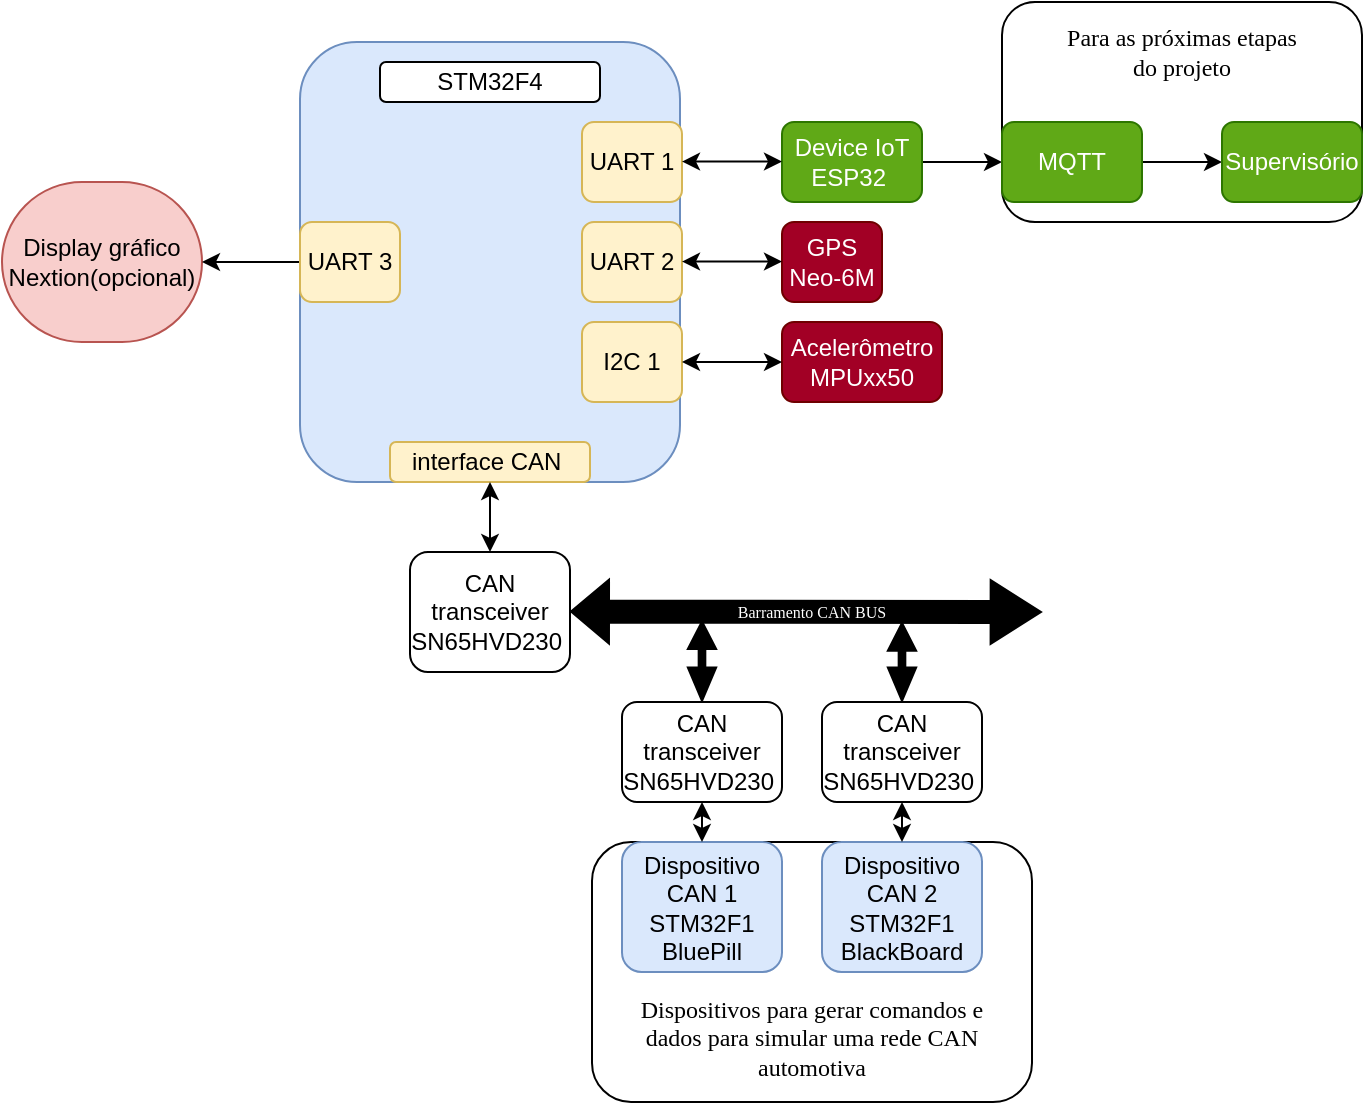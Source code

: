 <mxfile version="20.5.2" type="github">
  <diagram id="FBCnK5mgxSPIJ93Y-hrB" name="Página-1">
    <mxGraphModel dx="2221" dy="554" grid="1" gridSize="10" guides="1" tooltips="1" connect="1" arrows="1" fold="1" page="1" pageScale="1" pageWidth="827" pageHeight="1169" math="0" shadow="0">
      <root>
        <mxCell id="0" />
        <mxCell id="1" parent="0" />
        <mxCell id="XjZveepG56oEctiiL1kZ-1" value="" style="rounded=1;whiteSpace=wrap;html=1;fillColor=#dae8fc;strokeColor=#6c8ebf;" vertex="1" parent="1">
          <mxGeometry x="119" y="120" width="190" height="220" as="geometry" />
        </mxCell>
        <mxCell id="XjZveepG56oEctiiL1kZ-2" value="STM32F4" style="rounded=1;whiteSpace=wrap;html=1;" vertex="1" parent="1">
          <mxGeometry x="159" y="130" width="110" height="20" as="geometry" />
        </mxCell>
        <mxCell id="QWPWfIlzJYTak63aH7c0-41" value="&lt;div style=&quot;&quot;&gt;&lt;br&gt;&lt;/div&gt;&lt;div style=&quot;&quot;&gt;&lt;br&gt;&lt;/div&gt;" style="rounded=1;whiteSpace=wrap;html=1;labelBackgroundColor=none;fontFamily=Verdana;fontColor=#FFFFFF;gradientColor=none;align=center;" parent="1" vertex="1">
          <mxGeometry x="265" y="520" width="220" height="130" as="geometry" />
        </mxCell>
        <mxCell id="QWPWfIlzJYTak63aH7c0-39" value="&lt;div style=&quot;&quot;&gt;&lt;br&gt;&lt;/div&gt;&lt;div style=&quot;&quot;&gt;&lt;br&gt;&lt;/div&gt;" style="rounded=1;whiteSpace=wrap;html=1;labelBackgroundColor=none;fontFamily=Verdana;fontColor=#FFFFFF;gradientColor=none;align=center;" parent="1" vertex="1">
          <mxGeometry x="470" y="100" width="180" height="110" as="geometry" />
        </mxCell>
        <mxCell id="QWPWfIlzJYTak63aH7c0-3" value="interface CAN&amp;nbsp;" style="rounded=1;whiteSpace=wrap;html=1;fillColor=#fff2cc;strokeColor=#d6b656;" parent="1" vertex="1">
          <mxGeometry x="164" y="320" width="100" height="20" as="geometry" />
        </mxCell>
        <mxCell id="QWPWfIlzJYTak63aH7c0-4" value="Display gráfico Nextion(opcional)" style="rounded=1;whiteSpace=wrap;html=1;fillColor=#f8cecc;strokeColor=#b85450;arcSize=50;" parent="1" vertex="1">
          <mxGeometry x="-30" y="190" width="100" height="80" as="geometry" />
        </mxCell>
        <mxCell id="QWPWfIlzJYTak63aH7c0-5" value="UART 2" style="rounded=1;whiteSpace=wrap;html=1;fillColor=#fff2cc;strokeColor=#d6b656;" parent="1" vertex="1">
          <mxGeometry x="260" y="210" width="50" height="40" as="geometry" />
        </mxCell>
        <mxCell id="QWPWfIlzJYTak63aH7c0-9" value="GPS Neo-6M" style="rounded=1;whiteSpace=wrap;html=1;fillColor=#a20025;fontColor=#ffffff;strokeColor=#6F0000;" parent="1" vertex="1">
          <mxGeometry x="360" y="210" width="50" height="40" as="geometry" />
        </mxCell>
        <mxCell id="QWPWfIlzJYTak63aH7c0-13" value="I2C 1" style="rounded=1;whiteSpace=wrap;html=1;fillColor=#fff2cc;strokeColor=#d6b656;" parent="1" vertex="1">
          <mxGeometry x="260" y="260" width="50" height="40" as="geometry" />
        </mxCell>
        <mxCell id="QWPWfIlzJYTak63aH7c0-14" value="Acelerômetro MPUxx50" style="rounded=1;whiteSpace=wrap;html=1;fillColor=#a20025;fontColor=#ffffff;strokeColor=#6F0000;" parent="1" vertex="1">
          <mxGeometry x="360" y="260" width="80" height="40" as="geometry" />
        </mxCell>
        <mxCell id="QWPWfIlzJYTak63aH7c0-16" value="UART 1" style="rounded=1;whiteSpace=wrap;html=1;fillColor=#fff2cc;strokeColor=#d6b656;" parent="1" vertex="1">
          <mxGeometry x="260" y="160" width="50" height="40" as="geometry" />
        </mxCell>
        <mxCell id="QWPWfIlzJYTak63aH7c0-36" value="" style="edgeStyle=orthogonalEdgeStyle;rounded=0;orthogonalLoop=1;jettySize=auto;html=1;fontFamily=Verdana;fontColor=#FFFFFF;fillColor=#000000;" parent="1" source="QWPWfIlzJYTak63aH7c0-17" target="QWPWfIlzJYTak63aH7c0-35" edge="1">
          <mxGeometry relative="1" as="geometry" />
        </mxCell>
        <mxCell id="QWPWfIlzJYTak63aH7c0-17" value="Device IoT&lt;br&gt;ESP32&amp;nbsp;" style="rounded=1;whiteSpace=wrap;html=1;fillColor=#60a917;strokeColor=#2D7600;fontColor=#ffffff;" parent="1" vertex="1">
          <mxGeometry x="360" y="160" width="70" height="40" as="geometry" />
        </mxCell>
        <mxCell id="QWPWfIlzJYTak63aH7c0-19" value="CAN transceiver&lt;br&gt;SN65HVD230&amp;nbsp;" style="rounded=1;whiteSpace=wrap;html=1;gradientColor=none;" parent="1" vertex="1">
          <mxGeometry x="174" y="375" width="80" height="60" as="geometry" />
        </mxCell>
        <mxCell id="QWPWfIlzJYTak63aH7c0-21" value="" style="shape=flexArrow;endArrow=classic;startArrow=classic;html=1;rounded=0;fillColor=#000000;width=10.952;endSize=8.062;" parent="1" edge="1">
          <mxGeometry width="100" height="100" relative="1" as="geometry">
            <mxPoint x="254" y="404.76" as="sourcePoint" />
            <mxPoint x="490" y="405" as="targetPoint" />
          </mxGeometry>
        </mxCell>
        <mxCell id="QWPWfIlzJYTak63aH7c0-23" value="&lt;p style=&quot;line-height: 0;&quot;&gt;&lt;br&gt;&lt;/p&gt;" style="edgeLabel;html=1;align=center;verticalAlign=middle;resizable=0;points=[];fontColor=#FFFFFF;labelBackgroundColor=#000000;fontFamily=Verdana;" parent="QWPWfIlzJYTak63aH7c0-21" vertex="1" connectable="0">
          <mxGeometry x="0.23" y="1" relative="1" as="geometry">
            <mxPoint x="-29" y="1" as="offset" />
          </mxGeometry>
        </mxCell>
        <mxCell id="QWPWfIlzJYTak63aH7c0-25" value="Dispositivo&lt;br&gt;CAN 1&lt;br&gt;STM32F1&lt;br&gt;BluePill" style="rounded=1;whiteSpace=wrap;html=1;fillColor=#dae8fc;strokeColor=#6c8ebf;" parent="1" vertex="1">
          <mxGeometry x="280" y="520" width="80" height="65" as="geometry" />
        </mxCell>
        <mxCell id="QWPWfIlzJYTak63aH7c0-27" value="" style="shape=flexArrow;endArrow=classic;startArrow=classic;html=1;rounded=0;fontFamily=Verdana;fontColor=#FFFFFF;fillColor=#000000;width=3.333;endSize=4.271;endWidth=9.841;startWidth=9.841;startSize=5.252;entryX=0;entryY=0.641;entryDx=0;entryDy=0;entryPerimeter=0;exitX=0.5;exitY=0;exitDx=0;exitDy=0;" parent="1" target="QWPWfIlzJYTak63aH7c0-42" edge="1" source="QWPWfIlzJYTak63aH7c0-45">
          <mxGeometry width="100" height="100" relative="1" as="geometry">
            <mxPoint x="320" y="470" as="sourcePoint" />
            <mxPoint x="320" y="400" as="targetPoint" />
          </mxGeometry>
        </mxCell>
        <mxCell id="QWPWfIlzJYTak63aH7c0-29" value="Dispositivo&lt;br&gt;CAN 2 STM32F1&lt;br&gt;BlackBoard" style="rounded=1;whiteSpace=wrap;html=1;fillColor=#dae8fc;strokeColor=#6c8ebf;" parent="1" vertex="1">
          <mxGeometry x="380" y="520" width="80" height="65" as="geometry" />
        </mxCell>
        <mxCell id="QWPWfIlzJYTak63aH7c0-30" value="" style="shape=flexArrow;endArrow=classic;startArrow=classic;html=1;rounded=0;fontFamily=Verdana;fontColor=#FFFFFF;fillColor=#000000;width=3.333;endSize=4.271;endWidth=9.841;startWidth=9.841;startSize=5.252;exitX=0.5;exitY=0;exitDx=0;exitDy=0;" parent="1" edge="1" source="QWPWfIlzJYTak63aH7c0-46">
          <mxGeometry width="100" height="100" relative="1" as="geometry">
            <mxPoint x="420" y="470.0" as="sourcePoint" />
            <mxPoint x="420" y="410" as="targetPoint" />
          </mxGeometry>
        </mxCell>
        <mxCell id="QWPWfIlzJYTak63aH7c0-34" value="Dispositivos para gerar comandos e dados para simular uma rede CAN automotiva" style="text;html=1;align=center;verticalAlign=middle;whiteSpace=wrap;rounded=0;labelBackgroundColor=none;fontFamily=Verdana;" parent="1" vertex="1">
          <mxGeometry x="285" y="585" width="180" height="65" as="geometry" />
        </mxCell>
        <mxCell id="QWPWfIlzJYTak63aH7c0-38" value="" style="edgeStyle=orthogonalEdgeStyle;rounded=0;orthogonalLoop=1;jettySize=auto;html=1;fontFamily=Verdana;fontColor=#FFFFFF;fillColor=#000000;" parent="1" source="QWPWfIlzJYTak63aH7c0-35" target="QWPWfIlzJYTak63aH7c0-37" edge="1">
          <mxGeometry relative="1" as="geometry" />
        </mxCell>
        <mxCell id="QWPWfIlzJYTak63aH7c0-35" value="MQTT" style="rounded=1;whiteSpace=wrap;html=1;fillColor=#60a917;strokeColor=#2D7600;fontColor=#ffffff;" parent="1" vertex="1">
          <mxGeometry x="470" y="160" width="70" height="40" as="geometry" />
        </mxCell>
        <mxCell id="QWPWfIlzJYTak63aH7c0-37" value="Supervisório" style="rounded=1;whiteSpace=wrap;html=1;fillColor=#60a917;strokeColor=#2D7600;fontColor=#ffffff;" parent="1" vertex="1">
          <mxGeometry x="580" y="160" width="70" height="40" as="geometry" />
        </mxCell>
        <mxCell id="QWPWfIlzJYTak63aH7c0-40" value="Para as próximas etapas do projeto" style="text;html=1;strokeColor=none;fillColor=none;align=center;verticalAlign=middle;whiteSpace=wrap;rounded=0;labelBackgroundColor=none;fontFamily=Verdana;fontColor=#000000;" parent="1" vertex="1">
          <mxGeometry x="500" y="110" width="120" height="30" as="geometry" />
        </mxCell>
        <mxCell id="QWPWfIlzJYTak63aH7c0-42" value="&lt;font color=&quot;#ffffff&quot;&gt;Barramento CAN BUS&lt;/font&gt;" style="text;html=1;strokeColor=none;fillColor=none;align=center;verticalAlign=middle;whiteSpace=wrap;rounded=0;labelBackgroundColor=none;fontFamily=Verdana;fontSize=8;fontColor=#000000;" parent="1" vertex="1">
          <mxGeometry x="320" y="390" width="110" height="30" as="geometry" />
        </mxCell>
        <mxCell id="QWPWfIlzJYTak63aH7c0-45" value="CAN transceiver&lt;br&gt;SN65HVD230&amp;nbsp;" style="rounded=1;whiteSpace=wrap;html=1;gradientColor=none;" parent="1" vertex="1">
          <mxGeometry x="280" y="450" width="80" height="50" as="geometry" />
        </mxCell>
        <mxCell id="QWPWfIlzJYTak63aH7c0-46" value="CAN transceiver&lt;br&gt;SN65HVD230&amp;nbsp;" style="rounded=1;whiteSpace=wrap;html=1;gradientColor=none;" parent="1" vertex="1">
          <mxGeometry x="380" y="450" width="80" height="50" as="geometry" />
        </mxCell>
        <mxCell id="QWPWfIlzJYTak63aH7c0-48" value="" style="endArrow=classic;startArrow=classic;html=1;rounded=0;fontFamily=Verdana;fontSize=8;fontColor=#FFFFFF;fillColor=#000000;exitX=0.5;exitY=0;exitDx=0;exitDy=0;entryX=0.5;entryY=1;entryDx=0;entryDy=0;" parent="1" source="QWPWfIlzJYTak63aH7c0-25" target="QWPWfIlzJYTak63aH7c0-45" edge="1">
          <mxGeometry width="50" height="50" relative="1" as="geometry">
            <mxPoint x="360" y="470" as="sourcePoint" />
            <mxPoint x="410" y="420" as="targetPoint" />
          </mxGeometry>
        </mxCell>
        <mxCell id="QWPWfIlzJYTak63aH7c0-49" value="" style="endArrow=classic;startArrow=classic;html=1;rounded=0;fontFamily=Verdana;fontSize=8;fontColor=#FFFFFF;fillColor=#000000;exitX=0.5;exitY=0;exitDx=0;exitDy=0;entryX=0.5;entryY=1;entryDx=0;entryDy=0;" parent="1" source="QWPWfIlzJYTak63aH7c0-29" target="QWPWfIlzJYTak63aH7c0-46" edge="1">
          <mxGeometry width="50" height="50" relative="1" as="geometry">
            <mxPoint x="330" y="545.0" as="sourcePoint" />
            <mxPoint x="330" y="520.0" as="targetPoint" />
          </mxGeometry>
        </mxCell>
        <mxCell id="QWPWfIlzJYTak63aH7c0-50" value="" style="endArrow=classic;startArrow=classic;html=1;rounded=0;fontFamily=Verdana;fontSize=8;fontColor=#FFFFFF;fillColor=#000000;entryX=0.5;entryY=1;entryDx=0;entryDy=0;exitX=0.5;exitY=0;exitDx=0;exitDy=0;" parent="1" source="QWPWfIlzJYTak63aH7c0-19" target="QWPWfIlzJYTak63aH7c0-3" edge="1">
          <mxGeometry width="50" height="50" relative="1" as="geometry">
            <mxPoint x="360" y="470" as="sourcePoint" />
            <mxPoint x="410" y="420" as="targetPoint" />
          </mxGeometry>
        </mxCell>
        <mxCell id="QWPWfIlzJYTak63aH7c0-52" value="" style="endArrow=classic;startArrow=classic;html=1;rounded=0;strokeColor=default;fontFamily=Verdana;fontSize=8;fontColor=#FFFFFF;fillColor=#000000;entryX=0;entryY=0.5;entryDx=0;entryDy=0;exitX=1;exitY=0.5;exitDx=0;exitDy=0;" parent="1" source="QWPWfIlzJYTak63aH7c0-13" target="QWPWfIlzJYTak63aH7c0-14" edge="1">
          <mxGeometry width="50" height="50" relative="1" as="geometry">
            <mxPoint x="360" y="310" as="sourcePoint" />
            <mxPoint x="560" y="290" as="targetPoint" />
          </mxGeometry>
        </mxCell>
        <mxCell id="QWPWfIlzJYTak63aH7c0-53" value="" style="endArrow=classic;startArrow=classic;html=1;rounded=0;strokeColor=default;fontFamily=Verdana;fontSize=8;fontColor=#FFFFFF;fillColor=#000000;entryX=0;entryY=0.5;entryDx=0;entryDy=0;exitX=1;exitY=0.5;exitDx=0;exitDy=0;" parent="1" edge="1">
          <mxGeometry width="50" height="50" relative="1" as="geometry">
            <mxPoint x="310" y="229.76" as="sourcePoint" />
            <mxPoint x="360" y="229.76" as="targetPoint" />
          </mxGeometry>
        </mxCell>
        <mxCell id="QWPWfIlzJYTak63aH7c0-54" value="" style="endArrow=classic;startArrow=classic;html=1;rounded=0;strokeColor=default;fontFamily=Verdana;fontSize=8;fontColor=#FFFFFF;fillColor=#000000;entryX=0;entryY=0.5;entryDx=0;entryDy=0;exitX=1;exitY=0.5;exitDx=0;exitDy=0;" parent="1" edge="1">
          <mxGeometry width="50" height="50" relative="1" as="geometry">
            <mxPoint x="310" y="179.76" as="sourcePoint" />
            <mxPoint x="360" y="179.76" as="targetPoint" />
          </mxGeometry>
        </mxCell>
        <mxCell id="XjZveepG56oEctiiL1kZ-4" value="" style="edgeStyle=orthogonalEdgeStyle;rounded=0;orthogonalLoop=1;jettySize=auto;html=1;" edge="1" parent="1" source="XjZveepG56oEctiiL1kZ-3" target="QWPWfIlzJYTak63aH7c0-4">
          <mxGeometry relative="1" as="geometry" />
        </mxCell>
        <mxCell id="XjZveepG56oEctiiL1kZ-3" value="UART 3" style="rounded=1;whiteSpace=wrap;html=1;fillColor=#fff2cc;strokeColor=#d6b656;" vertex="1" parent="1">
          <mxGeometry x="119" y="210" width="50" height="40" as="geometry" />
        </mxCell>
      </root>
    </mxGraphModel>
  </diagram>
</mxfile>
